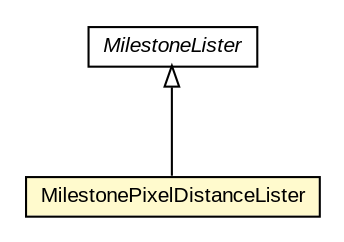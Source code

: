 #!/usr/local/bin/dot
#
# Class diagram 
# Generated by UMLGraph version R5_6-24-gf6e263 (http://www.umlgraph.org/)
#

digraph G {
	edge [fontname="arial",fontsize=10,labelfontname="arial",labelfontsize=10];
	node [fontname="arial",fontsize=10,shape=plaintext];
	nodesep=0.25;
	ranksep=0.5;
	// org.osmdroid.views.overlay.milestones.MilestoneLister
	c199809 [label=<<table title="org.osmdroid.views.overlay.milestones.MilestoneLister" border="0" cellborder="1" cellspacing="0" cellpadding="2" port="p" href="./MilestoneLister.html">
		<tr><td><table border="0" cellspacing="0" cellpadding="1">
<tr><td align="center" balign="center"><font face="arial italic"> MilestoneLister </font></td></tr>
		</table></td></tr>
		</table>>, URL="./MilestoneLister.html", fontname="arial", fontcolor="black", fontsize=10.0];
	// org.osmdroid.views.overlay.milestones.MilestonePixelDistanceLister
	c199815 [label=<<table title="org.osmdroid.views.overlay.milestones.MilestonePixelDistanceLister" border="0" cellborder="1" cellspacing="0" cellpadding="2" port="p" bgcolor="lemonChiffon" href="./MilestonePixelDistanceLister.html">
		<tr><td><table border="0" cellspacing="0" cellpadding="1">
<tr><td align="center" balign="center"> MilestonePixelDistanceLister </td></tr>
		</table></td></tr>
		</table>>, URL="./MilestonePixelDistanceLister.html", fontname="arial", fontcolor="black", fontsize=10.0];
	//org.osmdroid.views.overlay.milestones.MilestonePixelDistanceLister extends org.osmdroid.views.overlay.milestones.MilestoneLister
	c199809:p -> c199815:p [dir=back,arrowtail=empty];
}

